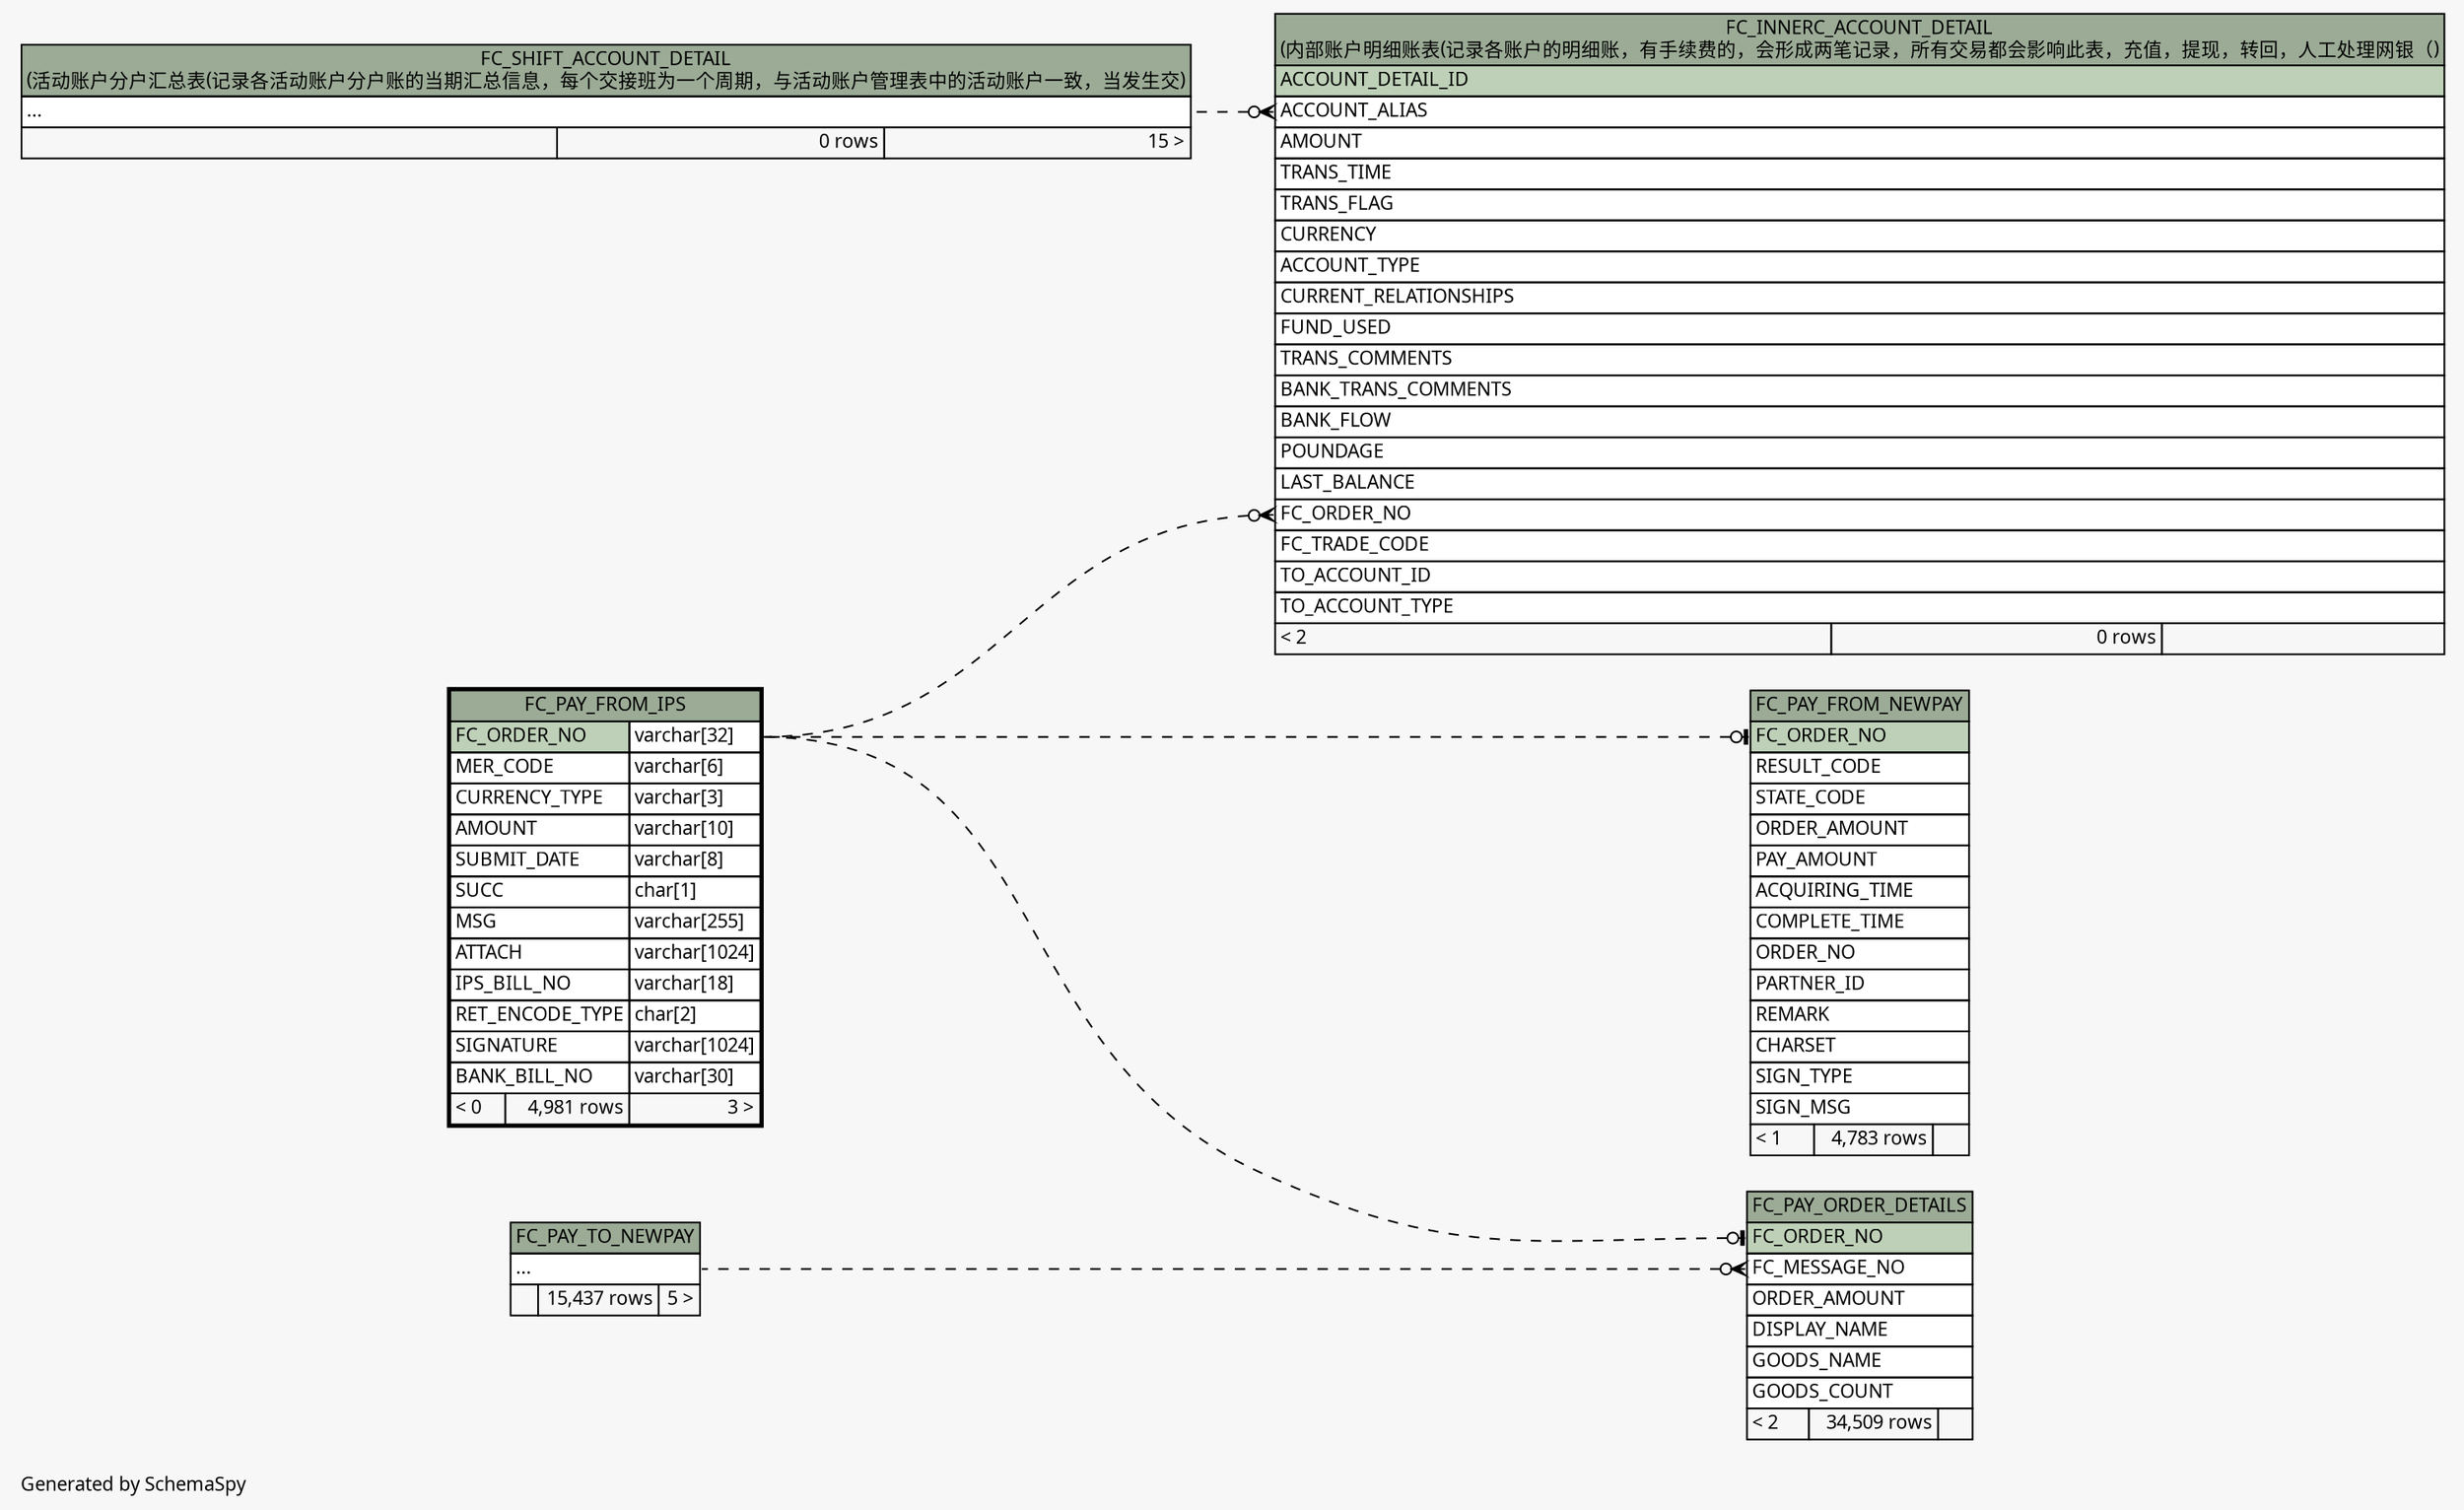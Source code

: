 // dot 2.26.0 on Linux 2.6.32-504.3.3.el6.x86_64
// SchemaSpy rev Unknown
digraph "impliedTwoDegreesRelationshipsDiagram" {
  graph [
    rankdir="RL"
    bgcolor="#f7f7f7"
    label="\nGenerated by SchemaSpy"
    labeljust="l"
    nodesep="0.18"
    ranksep="0.46"
    fontname="Microsoft YaHei"
    fontsize="11"
  ];
  node [
    fontname="Microsoft YaHei"
    fontsize="11"
    shape="plaintext"
  ];
  edge [
    arrowsize="0.8"
  ];
  "FC_INNERC_ACCOUNT_DETAIL":"ACCOUNT_ALIAS":w -> "FC_SHIFT_ACCOUNT_DETAIL":"elipses":e [arrowhead=none dir=back arrowtail=crowodot style=dashed];
  "FC_INNERC_ACCOUNT_DETAIL":"FC_ORDER_NO":w -> "FC_PAY_FROM_IPS":"FC_ORDER_NO.type":e [arrowhead=none dir=back arrowtail=crowodot style=dashed];
  "FC_PAY_FROM_NEWPAY":"FC_ORDER_NO":w -> "FC_PAY_FROM_IPS":"FC_ORDER_NO.type":e [arrowhead=none dir=back arrowtail=teeodot style=dashed];
  "FC_PAY_ORDER_DETAILS":"FC_MESSAGE_NO":w -> "FC_PAY_TO_NEWPAY":"elipses":e [arrowhead=none dir=back arrowtail=crowodot style=dashed];
  "FC_PAY_ORDER_DETAILS":"FC_ORDER_NO":w -> "FC_PAY_FROM_IPS":"FC_ORDER_NO.type":e [arrowhead=none dir=back arrowtail=teeodot style=dashed];
  "FC_INNERC_ACCOUNT_DETAIL" [
    label=<
    <TABLE BORDER="0" CELLBORDER="1" CELLSPACING="0" BGCOLOR="#ffffff">
      <TR><TD COLSPAN="3" BGCOLOR="#9bab96" ALIGN="CENTER">FC_INNERC_ACCOUNT_DETAIL<br/>(内部账户明细账表(记录各账户的明细账，有手续费的，会形成两笔记录，所有交易都会影响此表，充值，提现，转回，人工处理网银（)</TD></TR>
      <TR><TD PORT="ACCOUNT_DETAIL_ID" COLSPAN="3" BGCOLOR="#bed1b8" ALIGN="LEFT">ACCOUNT_DETAIL_ID</TD></TR>
      <TR><TD PORT="ACCOUNT_ALIAS" COLSPAN="3" ALIGN="LEFT">ACCOUNT_ALIAS</TD></TR>
      <TR><TD PORT="AMOUNT" COLSPAN="3" ALIGN="LEFT">AMOUNT</TD></TR>
      <TR><TD PORT="TRANS_TIME" COLSPAN="3" ALIGN="LEFT">TRANS_TIME</TD></TR>
      <TR><TD PORT="TRANS_FLAG" COLSPAN="3" ALIGN="LEFT">TRANS_FLAG</TD></TR>
      <TR><TD PORT="CURRENCY" COLSPAN="3" ALIGN="LEFT">CURRENCY</TD></TR>
      <TR><TD PORT="ACCOUNT_TYPE" COLSPAN="3" ALIGN="LEFT">ACCOUNT_TYPE</TD></TR>
      <TR><TD PORT="CURRENT_RELATIONSHIPS" COLSPAN="3" ALIGN="LEFT">CURRENT_RELATIONSHIPS</TD></TR>
      <TR><TD PORT="FUND_USED" COLSPAN="3" ALIGN="LEFT">FUND_USED</TD></TR>
      <TR><TD PORT="TRANS_COMMENTS" COLSPAN="3" ALIGN="LEFT">TRANS_COMMENTS</TD></TR>
      <TR><TD PORT="BANK_TRANS_COMMENTS" COLSPAN="3" ALIGN="LEFT">BANK_TRANS_COMMENTS</TD></TR>
      <TR><TD PORT="BANK_FLOW" COLSPAN="3" ALIGN="LEFT">BANK_FLOW</TD></TR>
      <TR><TD PORT="POUNDAGE" COLSPAN="3" ALIGN="LEFT">POUNDAGE</TD></TR>
      <TR><TD PORT="LAST_BALANCE" COLSPAN="3" ALIGN="LEFT">LAST_BALANCE</TD></TR>
      <TR><TD PORT="FC_ORDER_NO" COLSPAN="3" ALIGN="LEFT">FC_ORDER_NO</TD></TR>
      <TR><TD PORT="FC_TRADE_CODE" COLSPAN="3" ALIGN="LEFT">FC_TRADE_CODE</TD></TR>
      <TR><TD PORT="TO_ACCOUNT_ID" COLSPAN="3" ALIGN="LEFT">TO_ACCOUNT_ID</TD></TR>
      <TR><TD PORT="TO_ACCOUNT_TYPE" COLSPAN="3" ALIGN="LEFT">TO_ACCOUNT_TYPE</TD></TR>
      <TR><TD ALIGN="LEFT" BGCOLOR="#f7f7f7">&lt; 2</TD><TD ALIGN="RIGHT" BGCOLOR="#f7f7f7">0 rows</TD><TD ALIGN="RIGHT" BGCOLOR="#f7f7f7">  </TD></TR>
    </TABLE>>
    URL="FC_INNERC_ACCOUNT_DETAIL.html"
    tooltip="FC_INNERC_ACCOUNT_DETAIL"
  ];
  "FC_PAY_FROM_IPS" [
    label=<
    <TABLE BORDER="2" CELLBORDER="1" CELLSPACING="0" BGCOLOR="#ffffff">
      <TR><TD COLSPAN="3" BGCOLOR="#9bab96" ALIGN="CENTER">FC_PAY_FROM_IPS</TD></TR>
      <TR><TD PORT="FC_ORDER_NO" COLSPAN="2" BGCOLOR="#bed1b8" ALIGN="LEFT">FC_ORDER_NO</TD><TD PORT="FC_ORDER_NO.type" ALIGN="LEFT">varchar[32]</TD></TR>
      <TR><TD PORT="MER_CODE" COLSPAN="2" ALIGN="LEFT">MER_CODE</TD><TD PORT="MER_CODE.type" ALIGN="LEFT">varchar[6]</TD></TR>
      <TR><TD PORT="CURRENCY_TYPE" COLSPAN="2" ALIGN="LEFT">CURRENCY_TYPE</TD><TD PORT="CURRENCY_TYPE.type" ALIGN="LEFT">varchar[3]</TD></TR>
      <TR><TD PORT="AMOUNT" COLSPAN="2" ALIGN="LEFT">AMOUNT</TD><TD PORT="AMOUNT.type" ALIGN="LEFT">varchar[10]</TD></TR>
      <TR><TD PORT="SUBMIT_DATE" COLSPAN="2" ALIGN="LEFT">SUBMIT_DATE</TD><TD PORT="SUBMIT_DATE.type" ALIGN="LEFT">varchar[8]</TD></TR>
      <TR><TD PORT="SUCC" COLSPAN="2" ALIGN="LEFT">SUCC</TD><TD PORT="SUCC.type" ALIGN="LEFT">char[1]</TD></TR>
      <TR><TD PORT="MSG" COLSPAN="2" ALIGN="LEFT">MSG</TD><TD PORT="MSG.type" ALIGN="LEFT">varchar[255]</TD></TR>
      <TR><TD PORT="ATTACH" COLSPAN="2" ALIGN="LEFT">ATTACH</TD><TD PORT="ATTACH.type" ALIGN="LEFT">varchar[1024]</TD></TR>
      <TR><TD PORT="IPS_BILL_NO" COLSPAN="2" ALIGN="LEFT">IPS_BILL_NO</TD><TD PORT="IPS_BILL_NO.type" ALIGN="LEFT">varchar[18]</TD></TR>
      <TR><TD PORT="RET_ENCODE_TYPE" COLSPAN="2" ALIGN="LEFT">RET_ENCODE_TYPE</TD><TD PORT="RET_ENCODE_TYPE.type" ALIGN="LEFT">char[2]</TD></TR>
      <TR><TD PORT="SIGNATURE" COLSPAN="2" ALIGN="LEFT">SIGNATURE</TD><TD PORT="SIGNATURE.type" ALIGN="LEFT">varchar[1024]</TD></TR>
      <TR><TD PORT="BANK_BILL_NO" COLSPAN="2" ALIGN="LEFT">BANK_BILL_NO</TD><TD PORT="BANK_BILL_NO.type" ALIGN="LEFT">varchar[30]</TD></TR>
      <TR><TD ALIGN="LEFT" BGCOLOR="#f7f7f7">&lt; 0</TD><TD ALIGN="RIGHT" BGCOLOR="#f7f7f7">4,981 rows</TD><TD ALIGN="RIGHT" BGCOLOR="#f7f7f7">3 &gt;</TD></TR>
    </TABLE>>
    URL="FC_PAY_FROM_IPS.html"
    tooltip="FC_PAY_FROM_IPS"
  ];
  "FC_PAY_FROM_NEWPAY" [
    label=<
    <TABLE BORDER="0" CELLBORDER="1" CELLSPACING="0" BGCOLOR="#ffffff">
      <TR><TD COLSPAN="3" BGCOLOR="#9bab96" ALIGN="CENTER">FC_PAY_FROM_NEWPAY</TD></TR>
      <TR><TD PORT="FC_ORDER_NO" COLSPAN="3" BGCOLOR="#bed1b8" ALIGN="LEFT">FC_ORDER_NO</TD></TR>
      <TR><TD PORT="RESULT_CODE" COLSPAN="3" ALIGN="LEFT">RESULT_CODE</TD></TR>
      <TR><TD PORT="STATE_CODE" COLSPAN="3" ALIGN="LEFT">STATE_CODE</TD></TR>
      <TR><TD PORT="ORDER_AMOUNT" COLSPAN="3" ALIGN="LEFT">ORDER_AMOUNT</TD></TR>
      <TR><TD PORT="PAY_AMOUNT" COLSPAN="3" ALIGN="LEFT">PAY_AMOUNT</TD></TR>
      <TR><TD PORT="ACQUIRING_TIME" COLSPAN="3" ALIGN="LEFT">ACQUIRING_TIME</TD></TR>
      <TR><TD PORT="COMPLETE_TIME" COLSPAN="3" ALIGN="LEFT">COMPLETE_TIME</TD></TR>
      <TR><TD PORT="ORDER_NO" COLSPAN="3" ALIGN="LEFT">ORDER_NO</TD></TR>
      <TR><TD PORT="PARTNER_ID" COLSPAN="3" ALIGN="LEFT">PARTNER_ID</TD></TR>
      <TR><TD PORT="REMARK" COLSPAN="3" ALIGN="LEFT">REMARK</TD></TR>
      <TR><TD PORT="CHARSET" COLSPAN="3" ALIGN="LEFT">CHARSET</TD></TR>
      <TR><TD PORT="SIGN_TYPE" COLSPAN="3" ALIGN="LEFT">SIGN_TYPE</TD></TR>
      <TR><TD PORT="SIGN_MSG" COLSPAN="3" ALIGN="LEFT">SIGN_MSG</TD></TR>
      <TR><TD ALIGN="LEFT" BGCOLOR="#f7f7f7">&lt; 1</TD><TD ALIGN="RIGHT" BGCOLOR="#f7f7f7">4,783 rows</TD><TD ALIGN="RIGHT" BGCOLOR="#f7f7f7">  </TD></TR>
    </TABLE>>
    URL="FC_PAY_FROM_NEWPAY.html"
    tooltip="FC_PAY_FROM_NEWPAY"
  ];
  "FC_PAY_ORDER_DETAILS" [
    label=<
    <TABLE BORDER="0" CELLBORDER="1" CELLSPACING="0" BGCOLOR="#ffffff">
      <TR><TD COLSPAN="3" BGCOLOR="#9bab96" ALIGN="CENTER">FC_PAY_ORDER_DETAILS</TD></TR>
      <TR><TD PORT="FC_ORDER_NO" COLSPAN="3" BGCOLOR="#bed1b8" ALIGN="LEFT">FC_ORDER_NO</TD></TR>
      <TR><TD PORT="FC_MESSAGE_NO" COLSPAN="3" ALIGN="LEFT">FC_MESSAGE_NO</TD></TR>
      <TR><TD PORT="ORDER_AMOUNT" COLSPAN="3" ALIGN="LEFT">ORDER_AMOUNT</TD></TR>
      <TR><TD PORT="DISPLAY_NAME" COLSPAN="3" ALIGN="LEFT">DISPLAY_NAME</TD></TR>
      <TR><TD PORT="GOODS_NAME" COLSPAN="3" ALIGN="LEFT">GOODS_NAME</TD></TR>
      <TR><TD PORT="GOODS_COUNT" COLSPAN="3" ALIGN="LEFT">GOODS_COUNT</TD></TR>
      <TR><TD ALIGN="LEFT" BGCOLOR="#f7f7f7">&lt; 2</TD><TD ALIGN="RIGHT" BGCOLOR="#f7f7f7">34,509 rows</TD><TD ALIGN="RIGHT" BGCOLOR="#f7f7f7">  </TD></TR>
    </TABLE>>
    URL="FC_PAY_ORDER_DETAILS.html"
    tooltip="FC_PAY_ORDER_DETAILS"
  ];
  "FC_PAY_TO_NEWPAY" [
    label=<
    <TABLE BORDER="0" CELLBORDER="1" CELLSPACING="0" BGCOLOR="#ffffff">
      <TR><TD COLSPAN="3" BGCOLOR="#9bab96" ALIGN="CENTER">FC_PAY_TO_NEWPAY</TD></TR>
      <TR><TD PORT="elipses" COLSPAN="3" ALIGN="LEFT">...</TD></TR>
      <TR><TD ALIGN="LEFT" BGCOLOR="#f7f7f7">  </TD><TD ALIGN="RIGHT" BGCOLOR="#f7f7f7">15,437 rows</TD><TD ALIGN="RIGHT" BGCOLOR="#f7f7f7">5 &gt;</TD></TR>
    </TABLE>>
    URL="FC_PAY_TO_NEWPAY.html"
    tooltip="FC_PAY_TO_NEWPAY"
  ];
  "FC_SHIFT_ACCOUNT_DETAIL" [
    label=<
    <TABLE BORDER="0" CELLBORDER="1" CELLSPACING="0" BGCOLOR="#ffffff">
      <TR><TD COLSPAN="3" BGCOLOR="#9bab96" ALIGN="CENTER">FC_SHIFT_ACCOUNT_DETAIL<br/>(活动账户分户汇总表(记录各活动账户分户账的当期汇总信息，每个交接班为一个周期，与活动账户管理表中的活动账户一致，当发生交)</TD></TR>
      <TR><TD PORT="elipses" COLSPAN="3" ALIGN="LEFT">...</TD></TR>
      <TR><TD ALIGN="LEFT" BGCOLOR="#f7f7f7">  </TD><TD ALIGN="RIGHT" BGCOLOR="#f7f7f7">0 rows</TD><TD ALIGN="RIGHT" BGCOLOR="#f7f7f7">15 &gt;</TD></TR>
    </TABLE>>
    URL="FC_SHIFT_ACCOUNT_DETAIL.html"
    tooltip="FC_SHIFT_ACCOUNT_DETAIL"
  ];
}
